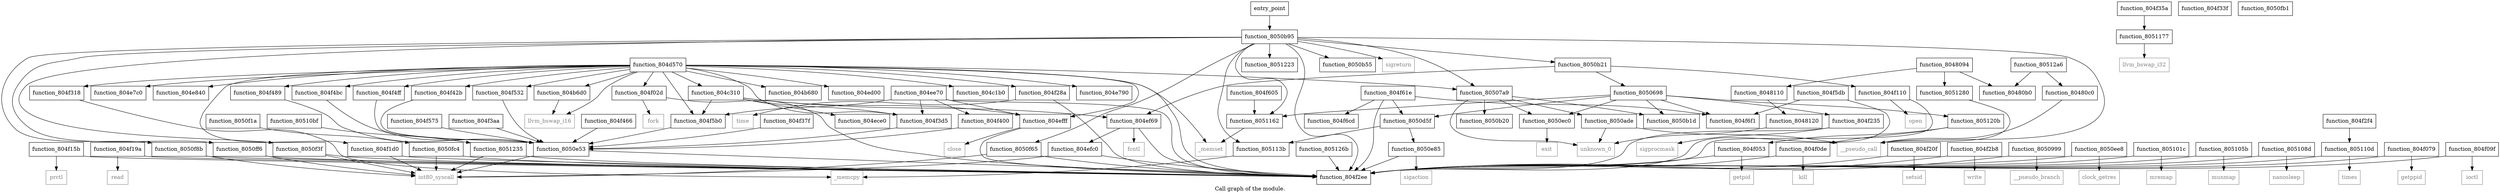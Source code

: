 digraph "Call graph of the module." {
  label="Call graph of the module.";
  node [shape=record];

  Node_function_804f15b [label="{function_804f15b}"];
  Node_function_804f19a [label="{function_804f19a}"];
  Node_function_804f6f1 [label="{function_804f6f1}"];
  Node_function_804f1d0 [label="{function_804f1d0}"];
  Node_function_8050ade [label="{function_8050ade}"];
  Node_function_804f6cd [label="{function_804f6cd}"];
  Node_function_80507a9 [label="{function_80507a9}"];
  Node_function_804f37f [label="{function_804f37f}"];
  Node_function_804f575 [label="{function_804f575}"];
  Node_function_804f3aa [label="{function_804f3aa}"];
  Node_function_804f466 [label="{function_804f466}"];
  Node_function_804f20f [label="{function_804f20f}"];
  Node_function_804f235 [label="{function_804f235}"];
  Node_function_804f28a [label="{function_804f28a}"];
  Node_function_8050698 [label="{function_8050698}"];
  Node_function_804f2b8 [label="{function_804f2b8}"];
  Node_function_804f2ee [label="{function_804f2ee}"];
  Node_function_804f2f4 [label="{function_804f2f4}"];
  Node_function_804f318 [label="{function_804f318}"];
  Node_function_804f489 [label="{function_804f489}"];
  Node_function_804f3d5 [label="{function_804f3d5}"];
  Node_function_804f61e [label="{function_804f61e}"];
  Node_function_804f4bc [label="{function_804f4bc}"];
  Node_function_804f4ff [label="{function_804f4ff}"];
  Node_function_804f35a [label="{function_804f35a}"];
  Node_function_804f5b0 [label="{function_804f5b0}"];
  Node_function_804f400 [label="{function_804f400}"];
  Node_function_804f5db [label="{function_804f5db}"];
  Node_function_804f42b [label="{function_804f42b}"];
  Node_function_8050999 [label="{function_8050999}"];
  Node_function_804f33f [label="{function_804f33f}"];
  Node_function_804f532 [label="{function_804f532}"];
  Node_function_804f605 [label="{function_804f605}"];
  Node_function_8050b95 [label="{function_8050b95}"];
  Node_function_8050d5f [label="{function_8050d5f}"];
  Node_function_8050e53 [label="{function_8050e53}"];
  Node_function_8050e85 [label="{function_8050e85}"];
  Node_function_8050ec0 [label="{function_8050ec0}"];
  Node_function_8050ee8 [label="{function_8050ee8}"];
  Node_function_8050f1a [label="{function_8050f1a}"];
  Node_function_8050f3f [label="{function_8050f3f}"];
  Node_function_8050f65 [label="{function_8050f65}"];
  Node_function_8050f8b [label="{function_8050f8b}"];
  Node_function_8050fb1 [label="{function_8050fb1}"];
  Node_function_8050fc4 [label="{function_8050fc4}"];
  Node_function_8050ff6 [label="{function_8050ff6}"];
  Node_function_805101c [label="{function_805101c}"];
  Node_function_805105b [label="{function_805105b}"];
  Node_function_805108d [label="{function_805108d}"];
  Node_function_80510bf [label="{function_80510bf}"];
  Node_function_805110d [label="{function_805110d}"];
  Node_function_805113b [label="{function_805113b}"];
  Node_function_8051162 [label="{function_8051162}"];
  Node_function_8051177 [label="{function_8051177}"];
  Node_function_805120b [label="{function_805120b}"];
  Node_function_8051223 [label="{function_8051223}"];
  Node_function_8051235 [label="{function_8051235}"];
  Node_function_805126b [label="{function_805126b}"];
  Node_function_8051280 [label="{function_8051280}"];
  Node_function_80512a6 [label="{function_80512a6}"];
  Node_llvm_bswap_i32 [color="gray50", fontcolor="gray50", label="{llvm_bswap_i32}"];
  Node__memset [color="gray50", fontcolor="gray50", label="{_memset}"];
  Node__memcpy [color="gray50", fontcolor="gray50", label="{_memcpy}"];
  Node_llvm_bswap_i16 [color="gray50", fontcolor="gray50", label="{llvm_bswap_i16}"];
  Node_unknown_0 [color="gray50", fontcolor="gray50", label="{unknown_0}"];
  Node_fcntl [color="gray50", fontcolor="gray50", label="{fcntl}"];
  Node_int80_syscall [color="gray50", fontcolor="gray50", label="{int80_syscall}"];
  Node_close [color="gray50", fontcolor="gray50", label="{close}"];
  Node_fork [color="gray50", fontcolor="gray50", label="{fork}"];
  Node_getpid [color="gray50", fontcolor="gray50", label="{getpid}"];
  Node_getppid [color="gray50", fontcolor="gray50", label="{getppid}"];
  Node_ioctl [color="gray50", fontcolor="gray50", label="{ioctl}"];
  Node_kill [color="gray50", fontcolor="gray50", label="{kill}"];
  Node_open [color="gray50", fontcolor="gray50", label="{open}"];
  Node_function_8050b1d [label="{function_8050b1d}"];
  Node_function_8050b20 [label="{function_8050b20}"];
  Node_function_8050b21 [label="{function_8050b21}"];
  Node_function_8050b55 [label="{function_8050b55}"];
  Node_prctl [color="gray50", fontcolor="gray50", label="{prctl}"];
  Node_read [color="gray50", fontcolor="gray50", label="{read}"];
  Node_setsid [color="gray50", fontcolor="gray50", label="{setsid}"];
  Node_sigprocmask [color="gray50", fontcolor="gray50", label="{sigprocmask}"];
  Node_time [color="gray50", fontcolor="gray50", label="{time}"];
  Node_write [color="gray50", fontcolor="gray50", label="{write}"];
  Node_sigreturn [color="gray50", fontcolor="gray50", label="{sigreturn}"];
  Node_sigaction [color="gray50", fontcolor="gray50", label="{sigaction}"];
  Node_exit [color="gray50", fontcolor="gray50", label="{exit}"];
  Node_clock_getres [color="gray50", fontcolor="gray50", label="{clock_getres}"];
  Node_mremap [color="gray50", fontcolor="gray50", label="{mremap}"];
  Node_munmap [color="gray50", fontcolor="gray50", label="{munmap}"];
  Node_nanosleep [color="gray50", fontcolor="gray50", label="{nanosleep}"];
  Node_times [color="gray50", fontcolor="gray50", label="{times}"];
  Node___pseudo_call [color="gray50", fontcolor="gray50", label="{__pseudo_call}"];
  Node___pseudo_branch [color="gray50", fontcolor="gray50", label="{__pseudo_branch}"];
  Node_function_8048094 [label="{function_8048094}"];
  Node_function_80480b0 [label="{function_80480b0}"];
  Node_function_80480c0 [label="{function_80480c0}"];
  Node_function_8048110 [label="{function_8048110}"];
  Node_function_8048120 [label="{function_8048120}"];
  Node_entry_point [label="{entry_point}"];
  Node_function_804b680 [label="{function_804b680}"];
  Node_function_804ed00 [label="{function_804ed00}"];
  Node_function_804b6d0 [label="{function_804b6d0}"];
  Node_function_804c1b0 [label="{function_804c1b0}"];
  Node_function_804c310 [label="{function_804c310}"];
  Node_function_804d570 [label="{function_804d570}"];
  Node_function_804e790 [label="{function_804e790}"];
  Node_function_804e7c0 [label="{function_804e7c0}"];
  Node_function_804e840 [label="{function_804e840}"];
  Node_function_804ece0 [label="{function_804ece0}"];
  Node_function_804ee70 [label="{function_804ee70}"];
  Node_function_804ef69 [label="{function_804ef69}"];
  Node_function_804efc0 [label="{function_804efc0}"];
  Node_function_804efff [label="{function_804efff}"];
  Node_function_804f02d [label="{function_804f02d}"];
  Node_function_804f053 [label="{function_804f053}"];
  Node_function_804f079 [label="{function_804f079}"];
  Node_function_804f09f [label="{function_804f09f}"];
  Node_function_804f0de [label="{function_804f0de}"];
  Node_function_804f110 [label="{function_804f110}"];
  Node_function_804f15b -> Node_function_804f2ee;
  Node_function_804f15b -> Node_prctl;
  Node_function_804f19a -> Node_function_804f2ee;
  Node_function_804f19a -> Node_read;
  Node_function_804f1d0 -> Node_function_804f2ee;
  Node_function_804f1d0 -> Node_int80_syscall;
  Node_function_8050ade -> Node_unknown_0;
  Node_function_8050ade -> Node___pseudo_call;
  Node_function_80507a9 -> Node_function_8050ade;
  Node_function_80507a9 -> Node_function_8050ec0;
  Node_function_80507a9 -> Node_unknown_0;
  Node_function_80507a9 -> Node_function_8050b1d;
  Node_function_80507a9 -> Node_function_8050b20;
  Node_function_804f37f -> Node_function_8050e53;
  Node_function_804f575 -> Node_function_8050e53;
  Node_function_804f3aa -> Node_function_8050e53;
  Node_function_804f466 -> Node_function_8050e53;
  Node_function_804f20f -> Node_function_804f2ee;
  Node_function_804f20f -> Node_setsid;
  Node_function_804f235 -> Node_function_804f2ee;
  Node_function_804f235 -> Node_sigprocmask;
  Node_function_804f28a -> Node_function_804f2ee;
  Node_function_804f28a -> Node_time;
  Node_function_8050698 -> Node_function_804f6f1;
  Node_function_8050698 -> Node_function_804f235;
  Node_function_8050698 -> Node_function_8050d5f;
  Node_function_8050698 -> Node_function_8050ec0;
  Node_function_8050698 -> Node_function_8051162;
  Node_function_8050698 -> Node_function_805120b;
  Node_function_8050698 -> Node_function_8050b1d;
  Node_function_804f2b8 -> Node_function_804f2ee;
  Node_function_804f2b8 -> Node_write;
  Node_function_804f2f4 -> Node_function_805110d;
  Node_function_804f318 -> Node__memcpy;
  Node_function_804f489 -> Node_function_8050e53;
  Node_function_804f3d5 -> Node_function_8050e53;
  Node_function_804f61e -> Node_function_804f6f1;
  Node_function_804f61e -> Node_function_804f6cd;
  Node_function_804f61e -> Node_function_804f2ee;
  Node_function_804f61e -> Node_function_8050d5f;
  Node_function_804f4bc -> Node_function_8050e53;
  Node_function_804f4ff -> Node_function_8050e53;
  Node_function_804f35a -> Node_function_8051177;
  Node_function_804f5b0 -> Node_function_8050e53;
  Node_function_804f400 -> Node_function_8050e53;
  Node_function_804f5db -> Node_function_804f6f1;
  Node_function_804f5db -> Node_function_804f2ee;
  Node_function_804f42b -> Node_function_8050e53;
  Node_function_8050999 -> Node_function_804f2ee;
  Node_function_8050999 -> Node___pseudo_branch;
  Node_function_804f532 -> Node_function_8050e53;
  Node_function_804f605 -> Node_function_8051162;
  Node_function_8050b95 -> Node_function_80507a9;
  Node_function_8050b95 -> Node_function_804f2ee;
  Node_function_8050b95 -> Node_function_8050f3f;
  Node_function_8050b95 -> Node_function_8050f65;
  Node_function_8050b95 -> Node_function_8050f8b;
  Node_function_8050b95 -> Node_function_8050ff6;
  Node_function_8050b95 -> Node_function_805113b;
  Node_function_8050b95 -> Node_function_8051162;
  Node_function_8050b95 -> Node_function_8051223;
  Node_function_8050b95 -> Node_function_8050b21;
  Node_function_8050b95 -> Node_function_8050b55;
  Node_function_8050b95 -> Node_sigreturn;
  Node_function_8050b95 -> Node___pseudo_call;
  Node_function_8050d5f -> Node_function_8050e85;
  Node_function_8050d5f -> Node_function_805113b;
  Node_function_8050e53 -> Node_function_804f2ee;
  Node_function_8050e53 -> Node_int80_syscall;
  Node_function_8050e85 -> Node_function_804f2ee;
  Node_function_8050e85 -> Node_sigaction;
  Node_function_8050ec0 -> Node_exit;
  Node_function_8050ee8 -> Node_function_804f2ee;
  Node_function_8050ee8 -> Node_clock_getres;
  Node_function_8050f1a -> Node_function_8050fc4;
  Node_function_8050f3f -> Node_function_804f2ee;
  Node_function_8050f3f -> Node_int80_syscall;
  Node_function_8050f65 -> Node_function_804f2ee;
  Node_function_8050f65 -> Node_int80_syscall;
  Node_function_8050f8b -> Node_function_804f2ee;
  Node_function_8050f8b -> Node_int80_syscall;
  Node_function_8050fc4 -> Node_function_804f2ee;
  Node_function_8050fc4 -> Node_int80_syscall;
  Node_function_8050ff6 -> Node_function_804f2ee;
  Node_function_8050ff6 -> Node_int80_syscall;
  Node_function_805101c -> Node_function_804f2ee;
  Node_function_805101c -> Node_mremap;
  Node_function_805105b -> Node_function_804f2ee;
  Node_function_805105b -> Node_munmap;
  Node_function_805108d -> Node_function_804f2ee;
  Node_function_805108d -> Node_nanosleep;
  Node_function_80510bf -> Node_function_8051235;
  Node_function_805110d -> Node_function_804f2ee;
  Node_function_805110d -> Node_times;
  Node_function_805113b -> Node__memcpy;
  Node_function_8051162 -> Node__memset;
  Node_function_8051177 -> Node_llvm_bswap_i32;
  Node_function_805120b -> Node_function_804f053;
  Node_function_805120b -> Node_function_804f0de;
  Node_function_8051235 -> Node_function_804f2ee;
  Node_function_8051235 -> Node_int80_syscall;
  Node_function_805126b -> Node_function_804f2ee;
  Node_function_8051280 -> Node___pseudo_call;
  Node_function_80512a6 -> Node_function_80480b0;
  Node_function_80512a6 -> Node_function_80480c0;
  Node_function_8050b21 -> Node_function_8050698;
  Node_function_8050b21 -> Node_function_804ef69;
  Node_function_8050b21 -> Node_function_804f110;
  Node_function_8048094 -> Node_function_8051280;
  Node_function_8048094 -> Node_function_80480b0;
  Node_function_8048094 -> Node_function_8048110;
  Node_function_80480c0 -> Node___pseudo_call;
  Node_function_8048110 -> Node_function_8048120;
  Node_function_8048120 -> Node_unknown_0;
  Node_entry_point -> Node_function_8050b95;
  Node_function_804b6d0 -> Node_llvm_bswap_i16;
  Node_function_804c310 -> Node_function_804f3d5;
  Node_function_804c310 -> Node_function_804f5b0;
  Node_function_804c310 -> Node_function_804ece0;
  Node_function_804c310 -> Node_function_804ef69;
  Node_function_804c310 -> Node_function_804efff;
  Node_function_804d570 -> Node_function_804f1d0;
  Node_function_804d570 -> Node_function_80507a9;
  Node_function_804d570 -> Node_function_804f28a;
  Node_function_804d570 -> Node_function_804f2ee;
  Node_function_804d570 -> Node_function_804f318;
  Node_function_804d570 -> Node_function_804f489;
  Node_function_804d570 -> Node_function_804f3d5;
  Node_function_804d570 -> Node_function_804f4bc;
  Node_function_804d570 -> Node_function_804f4ff;
  Node_function_804d570 -> Node_function_804f5b0;
  Node_function_804d570 -> Node_function_804f42b;
  Node_function_804d570 -> Node_function_804f532;
  Node_function_804d570 -> Node__memset;
  Node_function_804d570 -> Node_llvm_bswap_i16;
  Node_function_804d570 -> Node_function_804b680;
  Node_function_804d570 -> Node_function_804ed00;
  Node_function_804d570 -> Node_function_804b6d0;
  Node_function_804d570 -> Node_function_804c1b0;
  Node_function_804d570 -> Node_function_804c310;
  Node_function_804d570 -> Node_function_804e790;
  Node_function_804d570 -> Node_function_804e7c0;
  Node_function_804d570 -> Node_function_804e840;
  Node_function_804d570 -> Node_function_804efff;
  Node_function_804d570 -> Node_function_804f02d;
  Node_function_804ee70 -> Node_function_804f2ee;
  Node_function_804ee70 -> Node_function_804f3d5;
  Node_function_804ee70 -> Node_function_804f5b0;
  Node_function_804ee70 -> Node_function_804f400;
  Node_function_804ee70 -> Node_function_804efff;
  Node_function_804ef69 -> Node_function_804f2ee;
  Node_function_804ef69 -> Node_fcntl;
  Node_function_804ef69 -> Node_function_804efc0;
  Node_function_804efc0 -> Node_function_804f2ee;
  Node_function_804efc0 -> Node_int80_syscall;
  Node_function_804efff -> Node_function_804f2ee;
  Node_function_804efff -> Node_close;
  Node_function_804f02d -> Node_function_804f2ee;
  Node_function_804f02d -> Node_fork;
  Node_function_804f053 -> Node_function_804f2ee;
  Node_function_804f053 -> Node_getpid;
  Node_function_804f079 -> Node_function_804f2ee;
  Node_function_804f079 -> Node_getppid;
  Node_function_804f09f -> Node_function_804f2ee;
  Node_function_804f09f -> Node_ioctl;
  Node_function_804f0de -> Node_function_804f2ee;
  Node_function_804f0de -> Node_kill;
  Node_function_804f110 -> Node_function_804f2ee;
  Node_function_804f110 -> Node_open;
}
